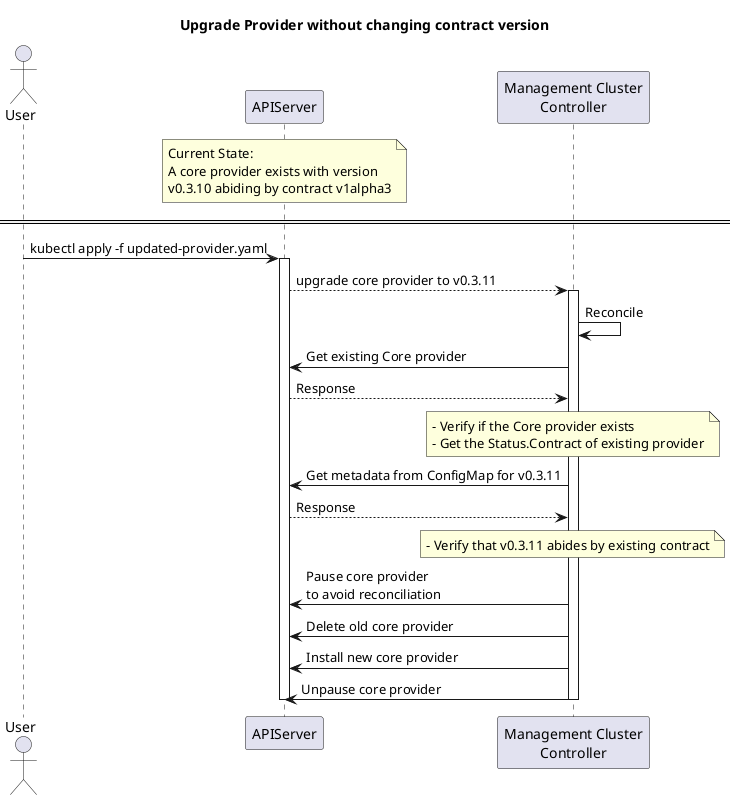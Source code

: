 @startuml
title Upgrade Provider without changing contract version
actor User
participant APIServer
participant "Management Cluster\nController" as MgmtClusterController

note over APIServer
Current State:
A core provider exists with version 
v0.3.10 abiding by contract v1alpha3
end note
====
User -> APIServer: kubectl apply -f updated-provider.yaml

activate APIServer
APIServer --> MgmtClusterController: upgrade core provider to v0.3.11
activate MgmtClusterController
MgmtClusterController -> MgmtClusterController: Reconcile

MgmtClusterController -> APIServer: Get existing Core provider
APIServer --> MgmtClusterController: Response

note over MgmtClusterController
- Verify if the Core provider exists
- Get the Status.Contract of existing provider
end note

MgmtClusterController -> APIServer: Get metadata from ConfigMap for v0.3.11
APIServer --> MgmtClusterController: Response

note over MgmtClusterController
- Verify that v0.3.11 abides by existing contract
end note 

MgmtClusterController -> APIServer: Pause core provider\nto avoid reconciliation

MgmtClusterController -> APIServer: Delete old core provider
MgmtClusterController -> APIServer: Install new core provider


MgmtClusterController -> APIServer: Unpause core provider


deactivate APIServer
deactivate MgmtClusterController
@enduml
